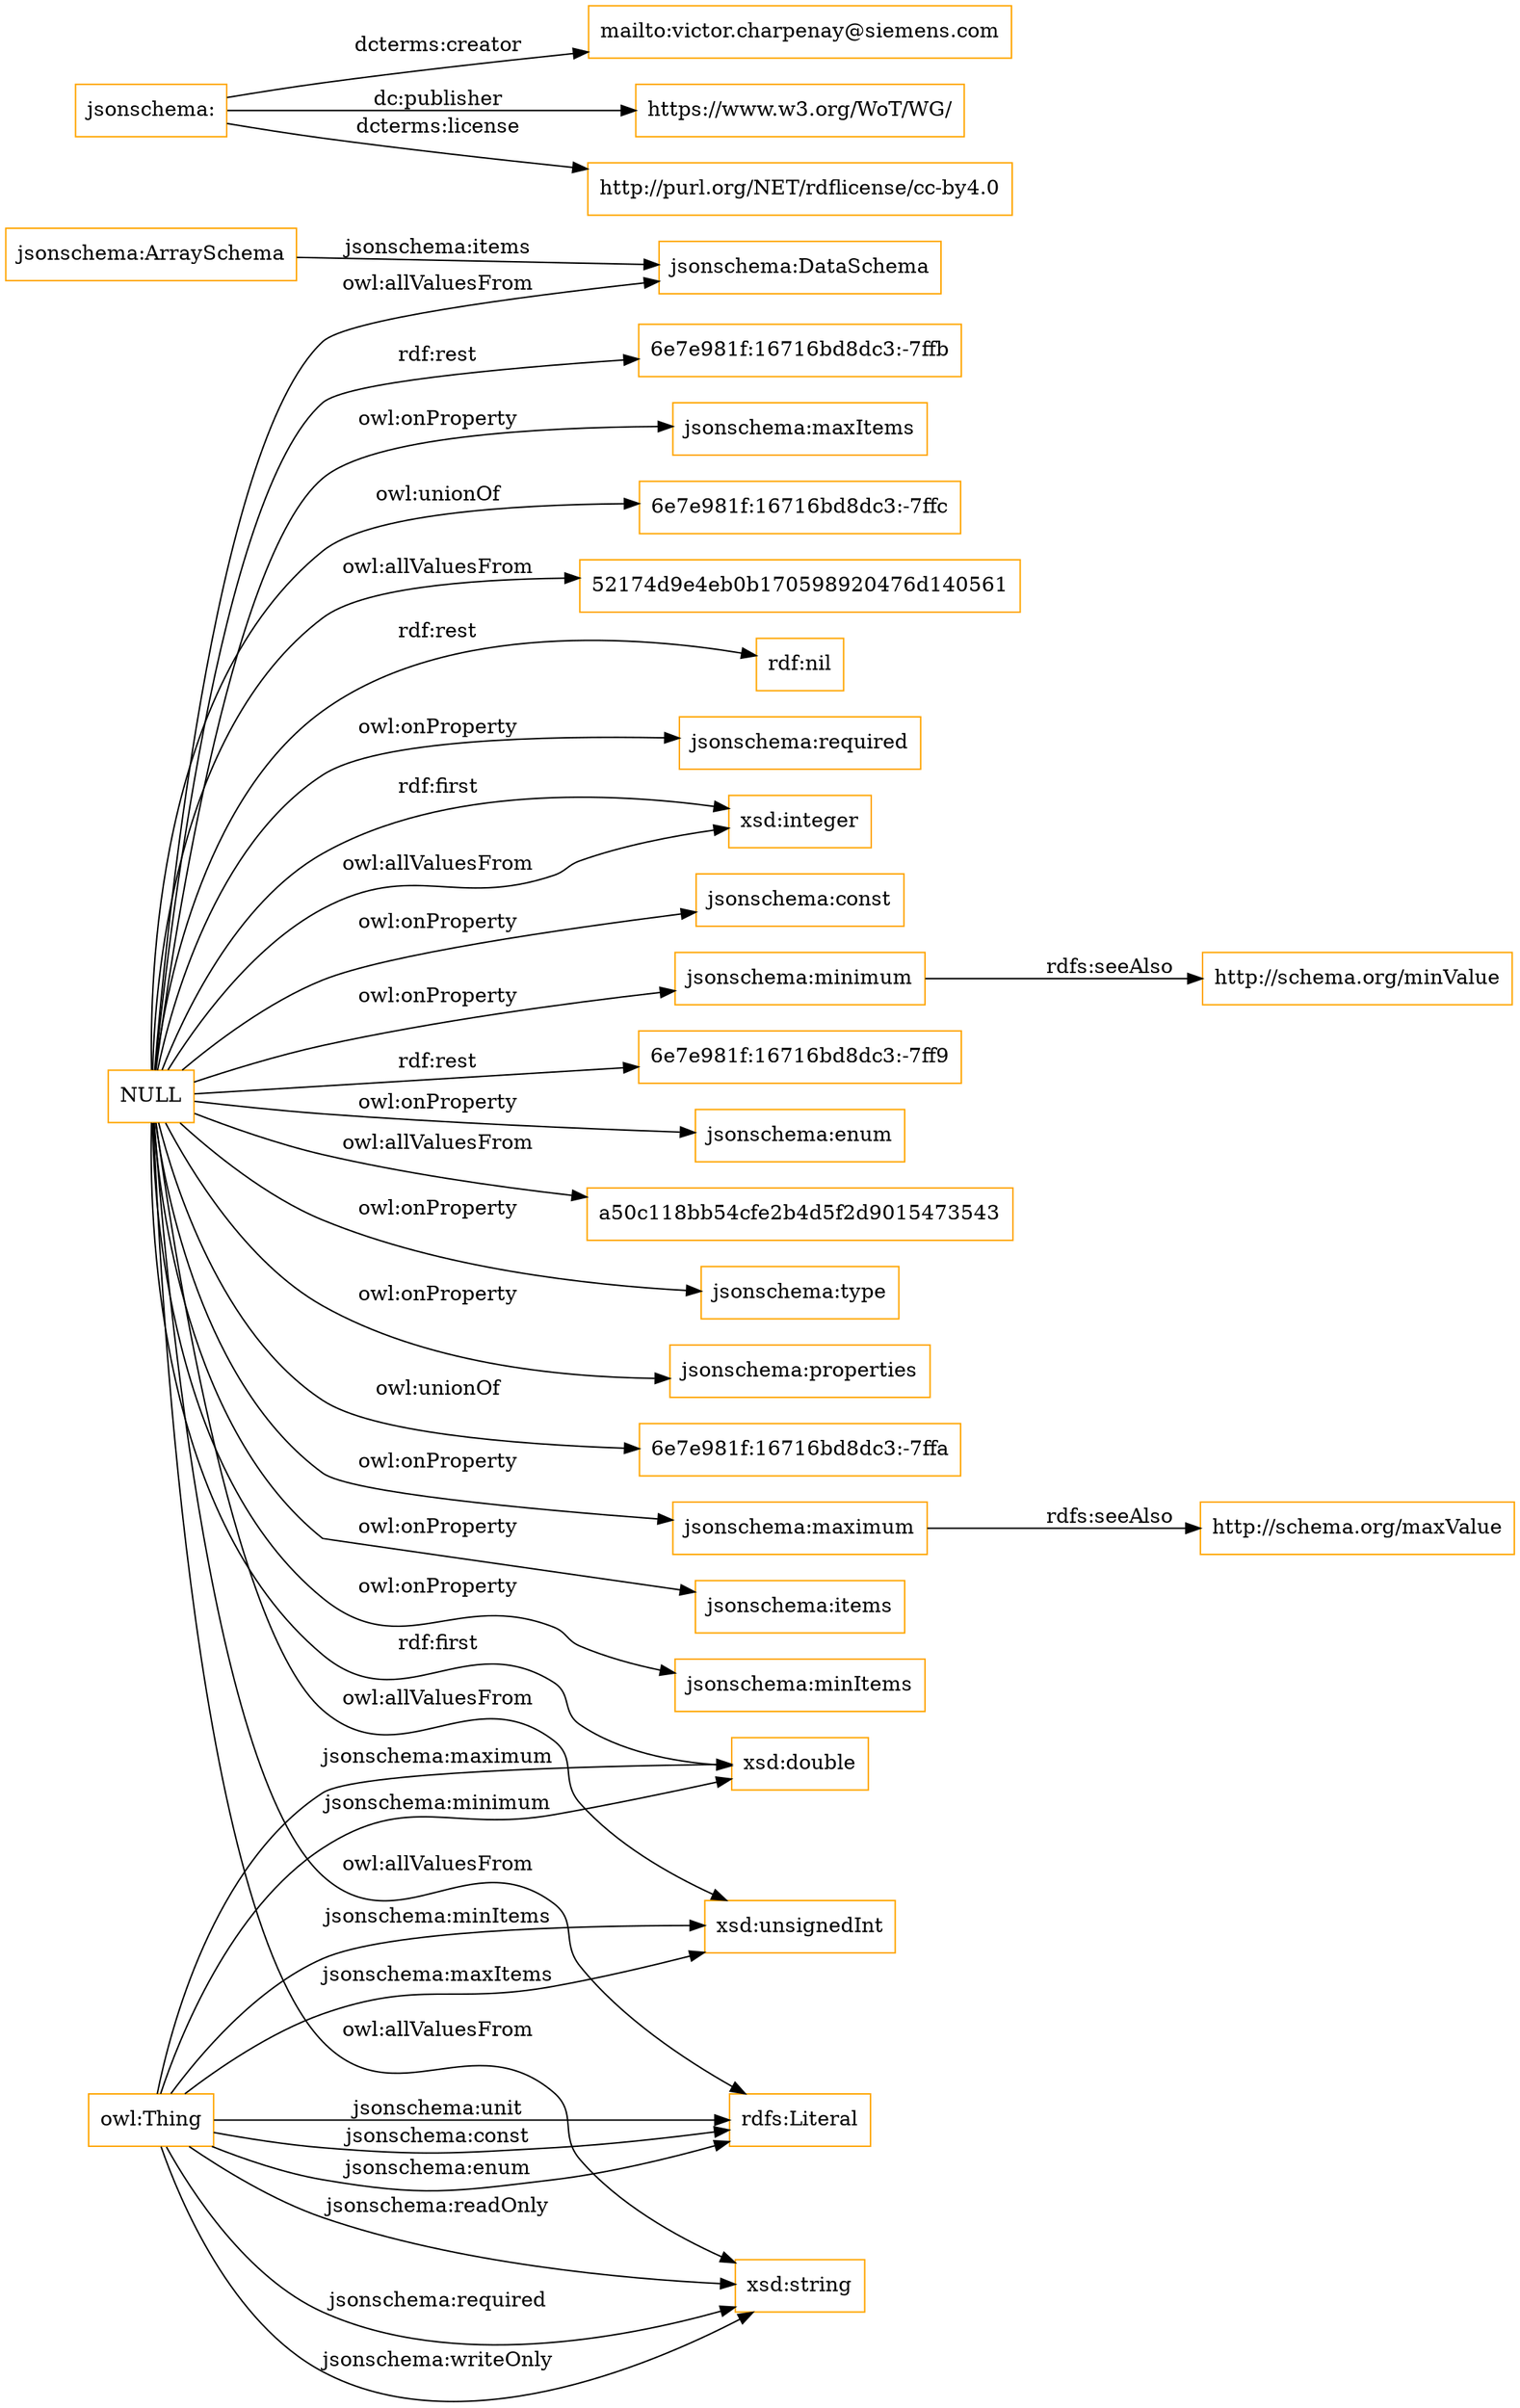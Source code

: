 digraph ar2dtool_diagram { 
rankdir=LR;
size="1501"
node [shape = rectangle, color="orange"]; "jsonschema:DataSchema" "jsonschema:ArraySchema" ; /*classes style*/
	"NULL" -> "6e7e981f:16716bd8dc3:-7ffa" [ label = "owl:unionOf" ];
	"NULL" -> "jsonschema:maximum" [ label = "owl:onProperty" ];
	"NULL" -> "jsonschema:items" [ label = "owl:onProperty" ];
	"NULL" -> "jsonschema:minItems" [ label = "owl:onProperty" ];
	"NULL" -> "xsd:integer" [ label = "owl:allValuesFrom" ];
	"NULL" -> "6e7e981f:16716bd8dc3:-7ffb" [ label = "rdf:rest" ];
	"NULL" -> "xsd:unsignedInt" [ label = "owl:allValuesFrom" ];
	"NULL" -> "xsd:double" [ label = "rdf:first" ];
	"NULL" -> "jsonschema:maxItems" [ label = "owl:onProperty" ];
	"NULL" -> "6e7e981f:16716bd8dc3:-7ffc" [ label = "owl:unionOf" ];
	"NULL" -> "52174d9e4eb0b170598920476d140561" [ label = "owl:allValuesFrom" ];
	"NULL" -> "rdf:nil" [ label = "rdf:rest" ];
	"NULL" -> "jsonschema:required" [ label = "owl:onProperty" ];
	"NULL" -> "jsonschema:const" [ label = "owl:onProperty" ];
	"NULL" -> "rdfs:Literal" [ label = "owl:allValuesFrom" ];
	"NULL" -> "jsonschema:minimum" [ label = "owl:onProperty" ];
	"NULL" -> "xsd:integer" [ label = "rdf:first" ];
	"NULL" -> "6e7e981f:16716bd8dc3:-7ff9" [ label = "rdf:rest" ];
	"NULL" -> "jsonschema:enum" [ label = "owl:onProperty" ];
	"NULL" -> "a50c118bb54cfe2b4d5f2d9015473543" [ label = "owl:allValuesFrom" ];
	"NULL" -> "jsonschema:type" [ label = "owl:onProperty" ];
	"NULL" -> "jsonschema:properties" [ label = "owl:onProperty" ];
	"NULL" -> "xsd:string" [ label = "owl:allValuesFrom" ];
	"NULL" -> "jsonschema:DataSchema" [ label = "owl:allValuesFrom" ];
	"jsonschema:minimum" -> "http://schema.org/minValue" [ label = "rdfs:seeAlso" ];
	"jsonschema:maximum" -> "http://schema.org/maxValue" [ label = "rdfs:seeAlso" ];
	"jsonschema:" -> "mailto:victor.charpenay@siemens.com" [ label = "dcterms:creator" ];
	"jsonschema:" -> "https://www.w3.org/WoT/WG/" [ label = "dc:publisher" ];
	"jsonschema:" -> "http://purl.org/NET/rdflicense/cc-by4.0" [ label = "dcterms:license" ];
	"owl:Thing" -> "xsd:string" [ label = "jsonschema:required" ];
	"owl:Thing" -> "rdfs:Literal" [ label = "jsonschema:unit" ];
	"owl:Thing" -> "xsd:unsignedInt" [ label = "jsonschema:minItems" ];
	"owl:Thing" -> "xsd:unsignedInt" [ label = "jsonschema:maxItems" ];
	"owl:Thing" -> "xsd:string" [ label = "jsonschema:writeOnly" ];
	"owl:Thing" -> "xsd:double" [ label = "jsonschema:minimum" ];
	"owl:Thing" -> "rdfs:Literal" [ label = "jsonschema:const" ];
	"owl:Thing" -> "rdfs:Literal" [ label = "jsonschema:enum" ];
	"owl:Thing" -> "xsd:string" [ label = "jsonschema:readOnly" ];
	"jsonschema:ArraySchema" -> "jsonschema:DataSchema" [ label = "jsonschema:items" ];
	"owl:Thing" -> "xsd:double" [ label = "jsonschema:maximum" ];

}
